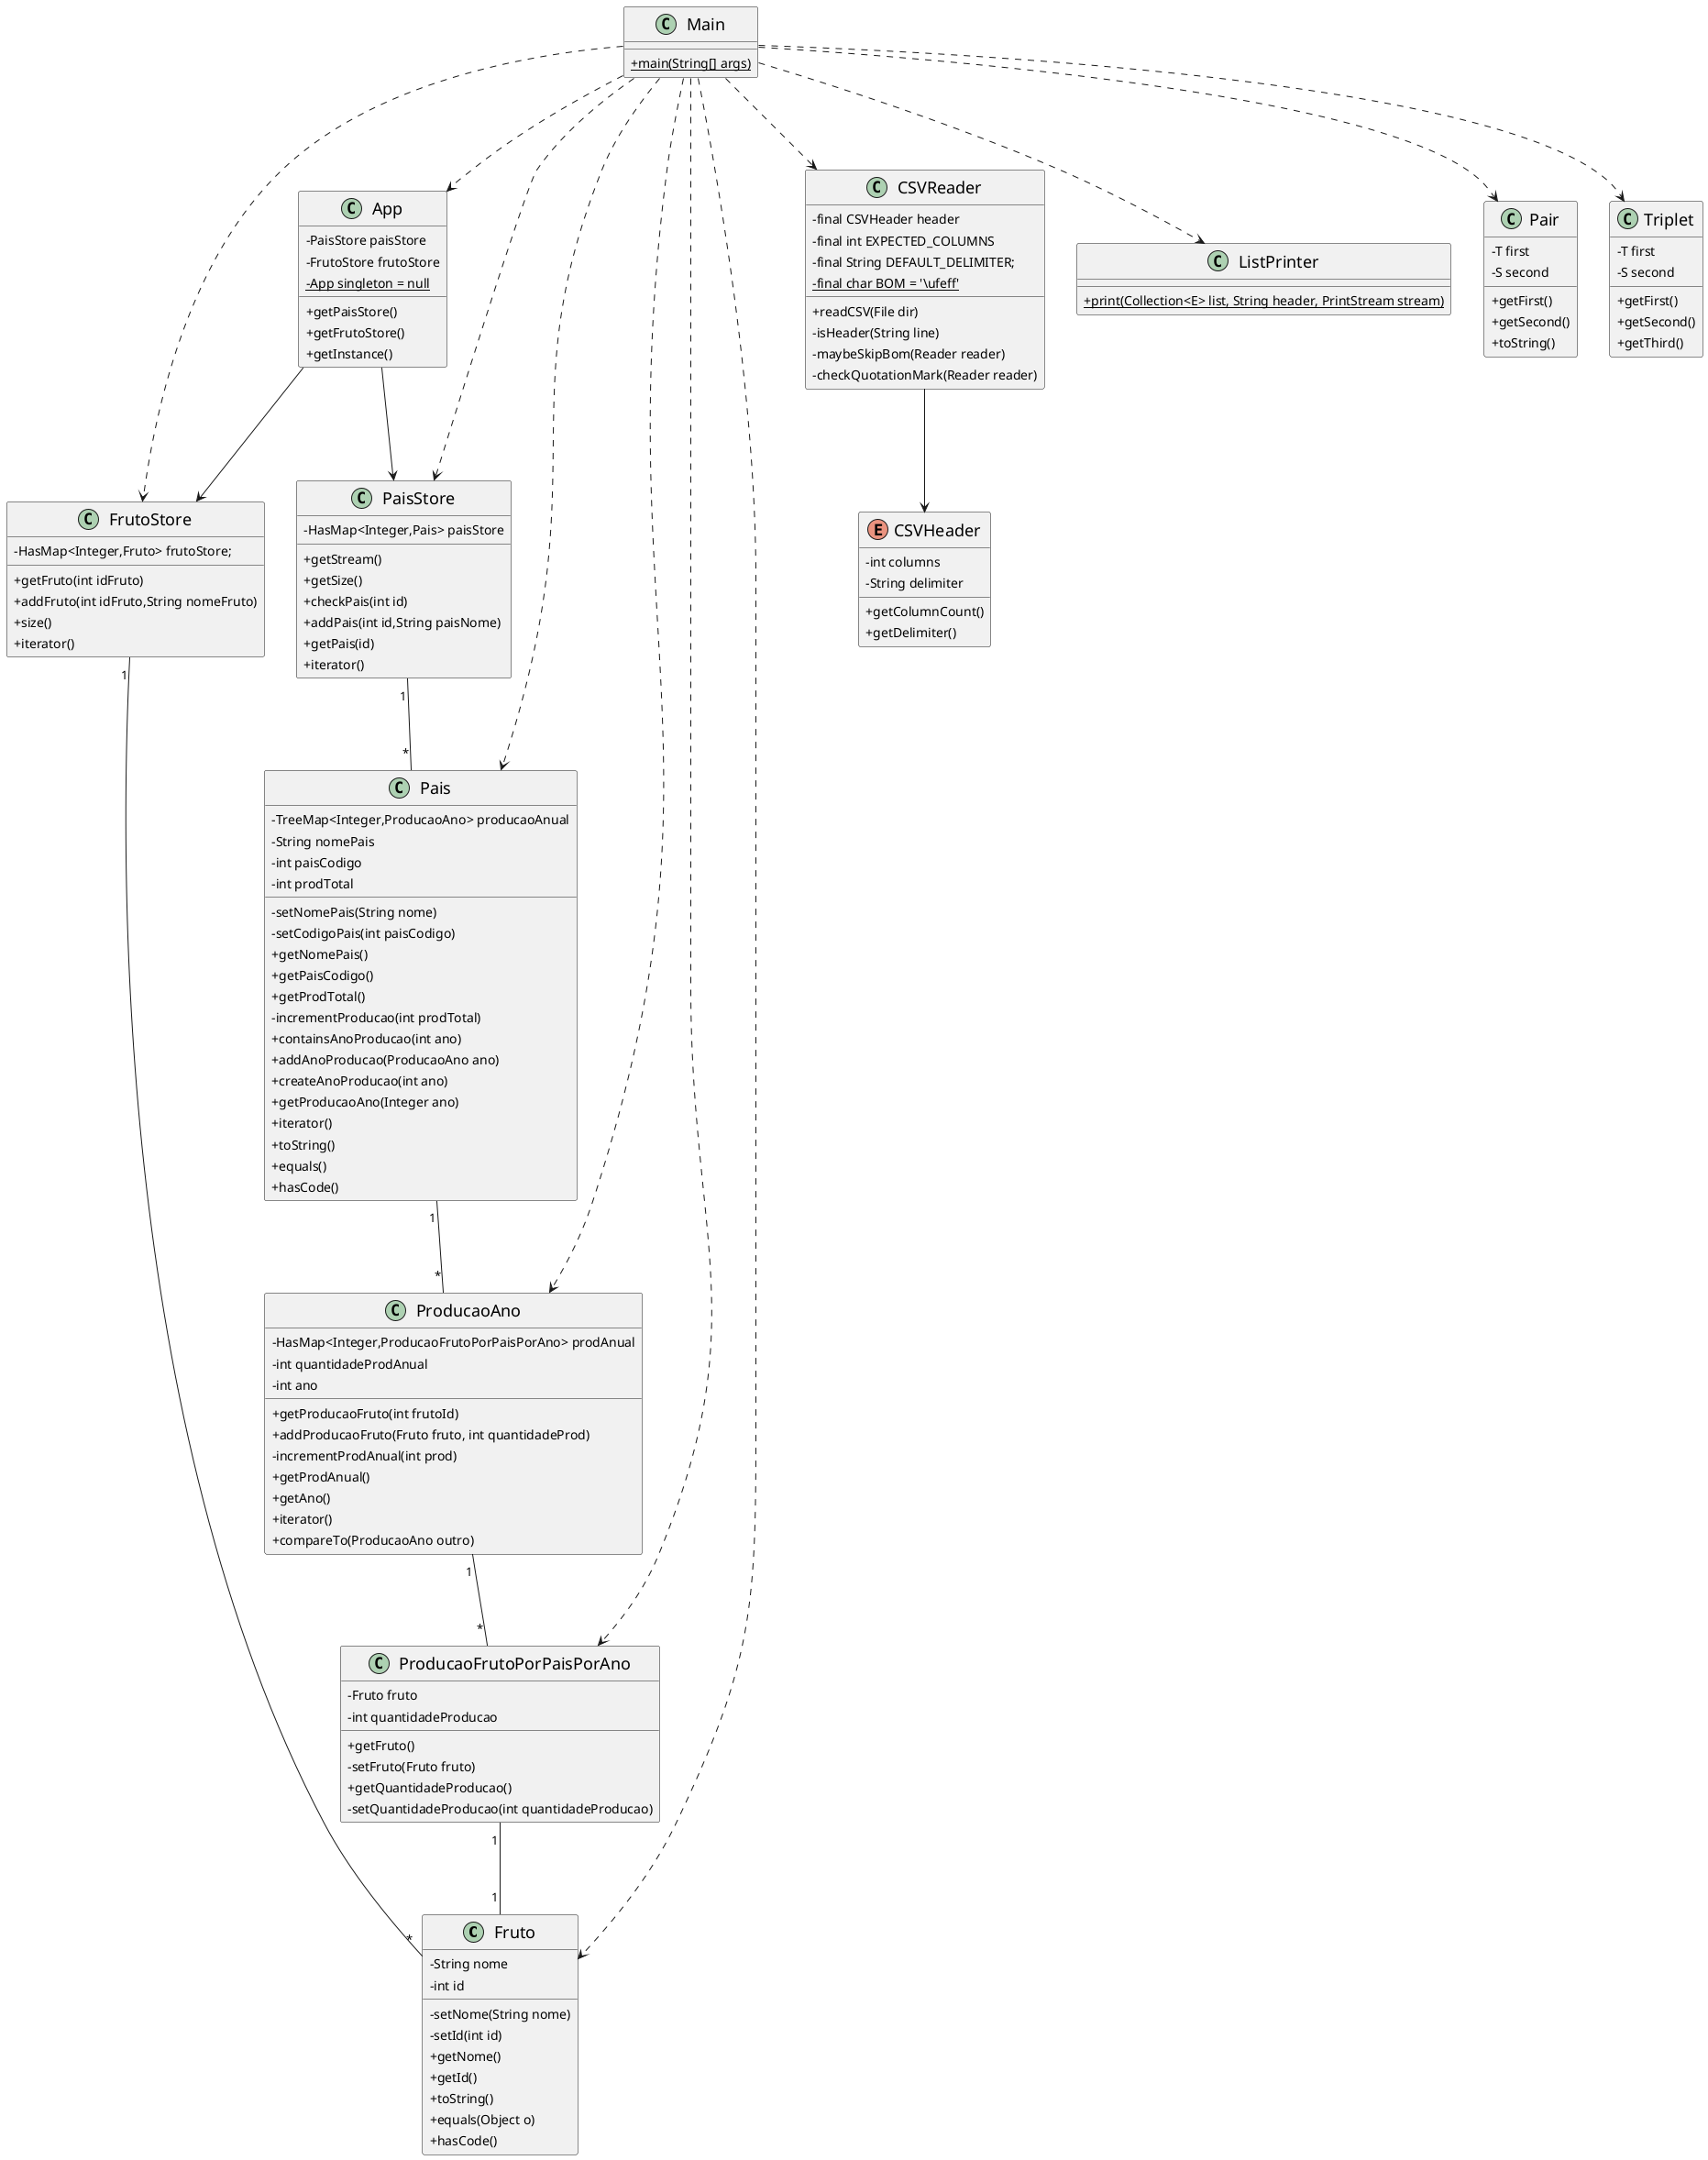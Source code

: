@startuml
'https://plantuml.com/class-diagram

skinparam classAttributeIconSize 0
skinparam padding 2
skinparam ranksep 100
skinparam classFontSize 18


class Fruto
{
    -String nome
    -int id
    -setNome(String nome)
    -setId(int id)
    +getNome()
    +getId()
    +toString()
    +equals(Object o)
    +hasCode()
}

class FrutoStore
{
    -HasMap<Integer,Fruto> frutoStore;
    +getFruto(int idFruto)
    +addFruto(int idFruto,String nomeFruto)
    +size()
    +iterator()
}

class Pais
{
    -TreeMap<Integer,ProducaoAno> producaoAnual
    -String nomePais
    -int paisCodigo
    -int prodTotal
    -setNomePais(String nome)
    -setCodigoPais(int paisCodigo)
    +getNomePais()
    +getPaisCodigo()
    +getProdTotal()
    -incrementProducao(int prodTotal)
    +containsAnoProducao(int ano)
    +addAnoProducao(ProducaoAno ano)
    +createAnoProducao(int ano)
    +getProducaoAno(Integer ano)
    +iterator()
    +toString()
    +equals()
    +hasCode()
}

class PaisStore
{
    -HasMap<Integer,Pais> paisStore
    +getStream()
    +getSize()
    +checkPais(int id)
    +addPais(int id,String paisNome)
    +getPais(id)
    +iterator()
}

class ProducaoAno
{
    -HasMap<Integer,ProducaoFrutoPorPaisPorAno> prodAnual
    -int quantidadeProdAnual
    -int ano
    +getProducaoFruto(int frutoId)
    +addProducaoFruto(Fruto fruto, int quantidadeProd)
    -incrementProdAnual(int prod)
    +getProdAnual()
    +getAno()
    +iterator()
    +compareTo(ProducaoAno outro)
}

class ProducaoFrutoPorPaisPorAno
{
    -Fruto fruto
    -int quantidadeProducao
    +getFruto()
    -setFruto(Fruto fruto)
    +getQuantidadeProducao()
    -setQuantidadeProducao(int quantidadeProducao)
}

class CSVReader
{
    -final CSVHeader header
    -final int EXPECTED_COLUMNS
    -final String DEFAULT_DELIMITER;
    -{static}final char BOM = '\ufeff'
    +readCSV(File dir)
    -isHeader(String line)
    -maybeSkipBom(Reader reader)
    -checkQuotationMark(Reader reader)
}

enum CSVHeader
{
    -int columns
    -String delimiter
    +getColumnCount()
    +getDelimiter()
}

class ListPrinter
{
    +{static}print(Collection<E> list, String header, PrintStream stream)
}

class Pair
{
    -T first
    -S second
    +getFirst()
    +getSecond()
    +toString()
}

class Triplet
{
    -T first
    -S second
    +getFirst()
    +getSecond()
    +getThird()
}

class App
{
    -PaisStore paisStore
    -FrutoStore frutoStore
    +getPaisStore()
    +getFrutoStore()
    -{static}App singleton = null
    +getInstance()
}

class Main
{
    +{static}main(String[] args)
}

PaisStore "1" -- "*" Pais
Pais "1" -- "*" ProducaoAno
ProducaoAno "1" -- "*" ProducaoFrutoPorPaisPorAno
ProducaoFrutoPorPaisPorAno "1" -- "1" Fruto
FrutoStore "1" -- "*" Fruto
Main ..> Pais
Main ..> PaisStore
Main ..> ProducaoAno
Main ..> ProducaoFrutoPorPaisPorAno
Main ..> FrutoStore
Main ..>Fruto
Main ..> App
Main ..> CSVReader
Main ..> ListPrinter
Main ..> Pair
Main ..> Triplet
App --> PaisStore
App --> FrutoStore
CSVReader --> CSVHeader


@enduml